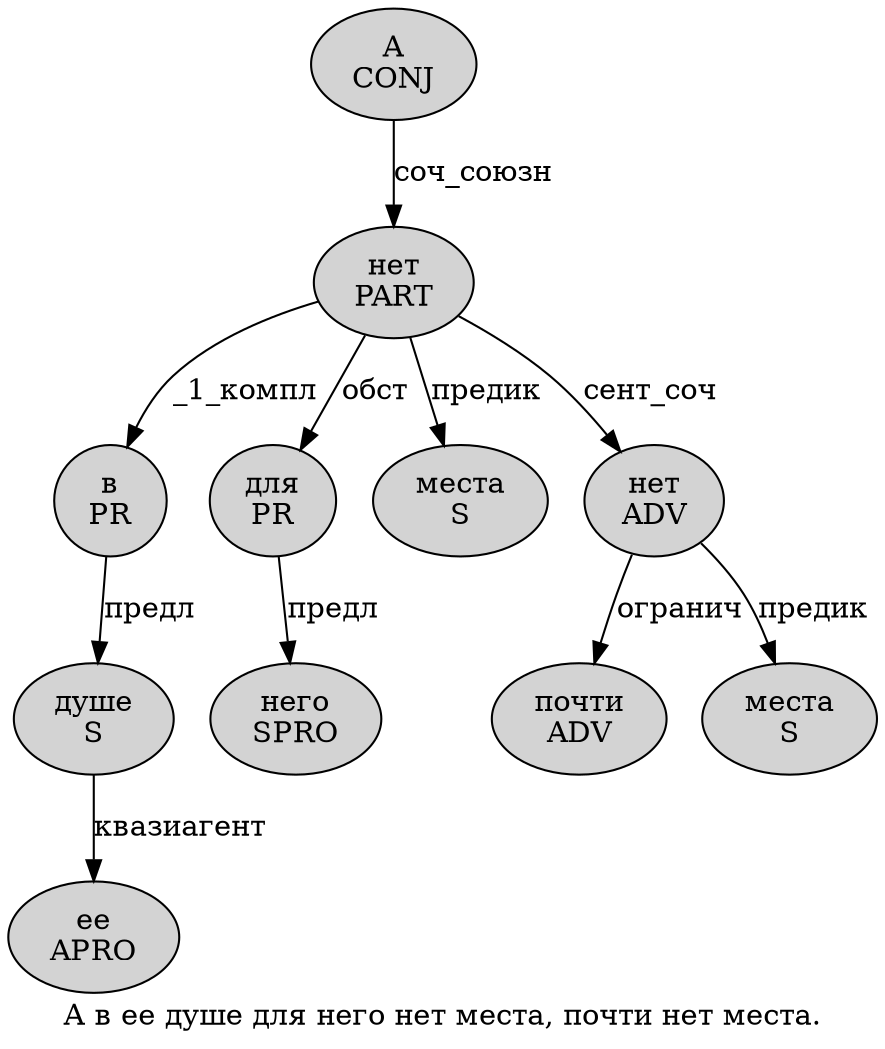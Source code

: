digraph SENTENCE_459 {
	graph [label="А в ее душе для него нет места, почти нет места."]
	node [style=filled]
		0 [label="А
CONJ" color="" fillcolor=lightgray penwidth=1 shape=ellipse]
		1 [label="в
PR" color="" fillcolor=lightgray penwidth=1 shape=ellipse]
		2 [label="ее
APRO" color="" fillcolor=lightgray penwidth=1 shape=ellipse]
		3 [label="душе
S" color="" fillcolor=lightgray penwidth=1 shape=ellipse]
		4 [label="для
PR" color="" fillcolor=lightgray penwidth=1 shape=ellipse]
		5 [label="него
SPRO" color="" fillcolor=lightgray penwidth=1 shape=ellipse]
		6 [label="нет
PART" color="" fillcolor=lightgray penwidth=1 shape=ellipse]
		7 [label="места
S" color="" fillcolor=lightgray penwidth=1 shape=ellipse]
		9 [label="почти
ADV" color="" fillcolor=lightgray penwidth=1 shape=ellipse]
		10 [label="нет
ADV" color="" fillcolor=lightgray penwidth=1 shape=ellipse]
		11 [label="места
S" color="" fillcolor=lightgray penwidth=1 shape=ellipse]
			1 -> 3 [label="предл"]
			3 -> 2 [label="квазиагент"]
			10 -> 9 [label="огранич"]
			10 -> 11 [label="предик"]
			0 -> 6 [label="соч_союзн"]
			6 -> 1 [label="_1_компл"]
			6 -> 4 [label="обст"]
			6 -> 7 [label="предик"]
			6 -> 10 [label="сент_соч"]
			4 -> 5 [label="предл"]
}